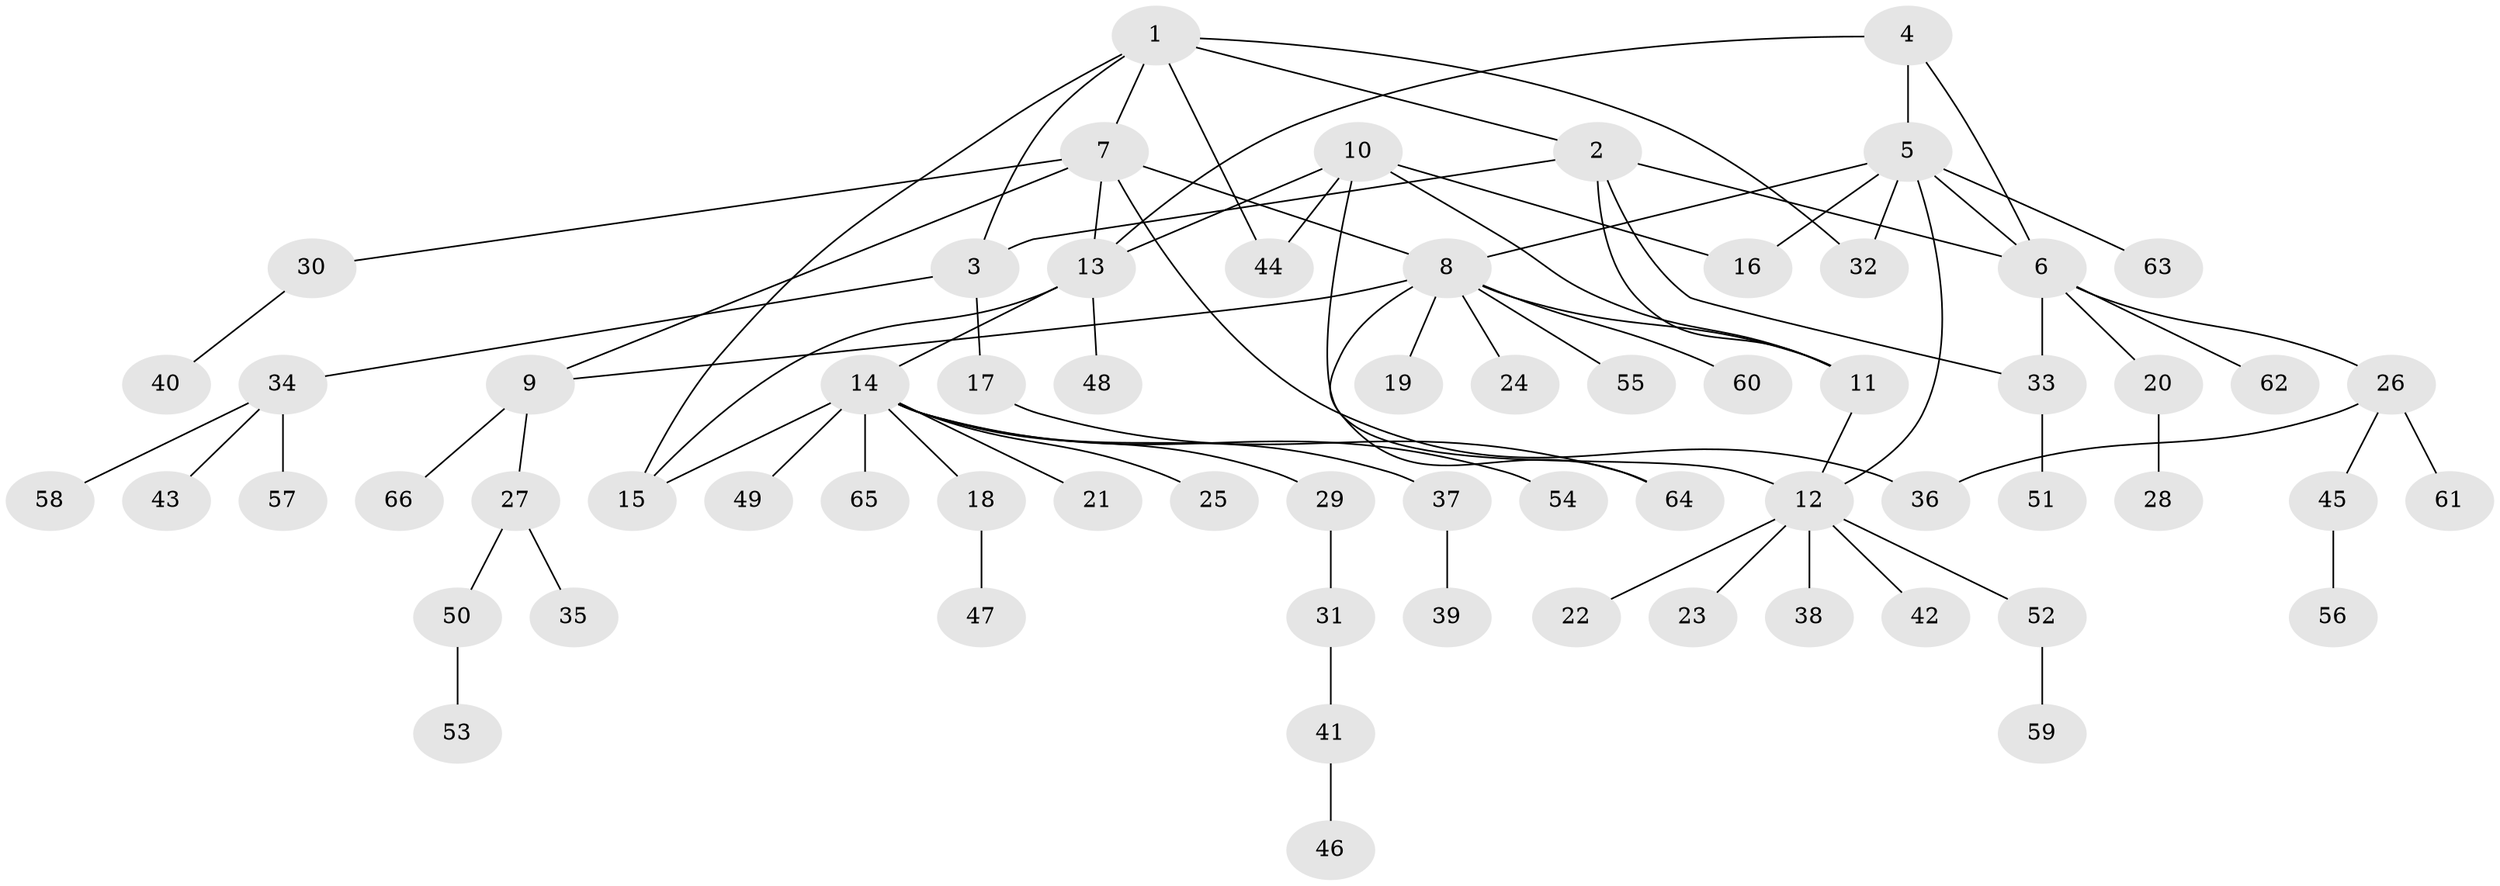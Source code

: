 // Generated by graph-tools (version 1.1) at 2025/50/03/09/25 03:50:38]
// undirected, 66 vertices, 82 edges
graph export_dot {
graph [start="1"]
  node [color=gray90,style=filled];
  1;
  2;
  3;
  4;
  5;
  6;
  7;
  8;
  9;
  10;
  11;
  12;
  13;
  14;
  15;
  16;
  17;
  18;
  19;
  20;
  21;
  22;
  23;
  24;
  25;
  26;
  27;
  28;
  29;
  30;
  31;
  32;
  33;
  34;
  35;
  36;
  37;
  38;
  39;
  40;
  41;
  42;
  43;
  44;
  45;
  46;
  47;
  48;
  49;
  50;
  51;
  52;
  53;
  54;
  55;
  56;
  57;
  58;
  59;
  60;
  61;
  62;
  63;
  64;
  65;
  66;
  1 -- 2;
  1 -- 3;
  1 -- 7;
  1 -- 15;
  1 -- 32;
  1 -- 44;
  2 -- 3;
  2 -- 6;
  2 -- 11;
  2 -- 33;
  3 -- 17;
  3 -- 34;
  4 -- 5;
  4 -- 6;
  4 -- 13;
  5 -- 6;
  5 -- 8;
  5 -- 12;
  5 -- 16;
  5 -- 32;
  5 -- 63;
  6 -- 20;
  6 -- 26;
  6 -- 33;
  6 -- 62;
  7 -- 8;
  7 -- 9;
  7 -- 13;
  7 -- 30;
  7 -- 36;
  8 -- 9;
  8 -- 11;
  8 -- 19;
  8 -- 24;
  8 -- 55;
  8 -- 60;
  8 -- 64;
  9 -- 27;
  9 -- 66;
  10 -- 11;
  10 -- 12;
  10 -- 13;
  10 -- 16;
  10 -- 44;
  11 -- 12;
  12 -- 22;
  12 -- 23;
  12 -- 38;
  12 -- 42;
  12 -- 52;
  13 -- 14;
  13 -- 15;
  13 -- 48;
  14 -- 15;
  14 -- 18;
  14 -- 21;
  14 -- 25;
  14 -- 29;
  14 -- 37;
  14 -- 49;
  14 -- 54;
  14 -- 65;
  17 -- 64;
  18 -- 47;
  20 -- 28;
  26 -- 36;
  26 -- 45;
  26 -- 61;
  27 -- 35;
  27 -- 50;
  29 -- 31;
  30 -- 40;
  31 -- 41;
  33 -- 51;
  34 -- 43;
  34 -- 57;
  34 -- 58;
  37 -- 39;
  41 -- 46;
  45 -- 56;
  50 -- 53;
  52 -- 59;
}
